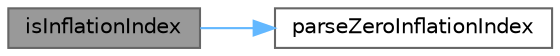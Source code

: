 digraph "isInflationIndex"
{
 // INTERACTIVE_SVG=YES
 // LATEX_PDF_SIZE
  bgcolor="transparent";
  edge [fontname=Helvetica,fontsize=10,labelfontname=Helvetica,labelfontsize=10];
  node [fontname=Helvetica,fontsize=10,shape=box,height=0.2,width=0.4];
  rankdir="LR";
  Node1 [label="isInflationIndex",height=0.2,width=0.4,color="gray40", fillcolor="grey60", style="filled", fontcolor="black",tooltip=" "];
  Node1 -> Node2 [color="steelblue1",style="solid"];
  Node2 [label="parseZeroInflationIndex",height=0.2,width=0.4,color="grey40", fillcolor="white", style="filled",URL="$group__utilities.html#ga0a5105807b6f15edc34a165313eab45b",tooltip="Convert std::string to QuantLib::ZeroInflationIndex."];
}
